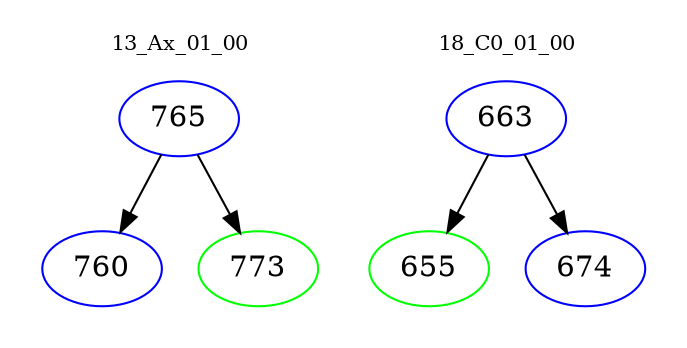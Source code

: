 digraph{
subgraph cluster_0 {
color = white
label = "13_Ax_01_00";
fontsize=10;
T0_765 [label="765", color="blue"]
T0_765 -> T0_760 [color="black"]
T0_760 [label="760", color="blue"]
T0_765 -> T0_773 [color="black"]
T0_773 [label="773", color="green"]
}
subgraph cluster_1 {
color = white
label = "18_C0_01_00";
fontsize=10;
T1_663 [label="663", color="blue"]
T1_663 -> T1_655 [color="black"]
T1_655 [label="655", color="green"]
T1_663 -> T1_674 [color="black"]
T1_674 [label="674", color="blue"]
}
}
